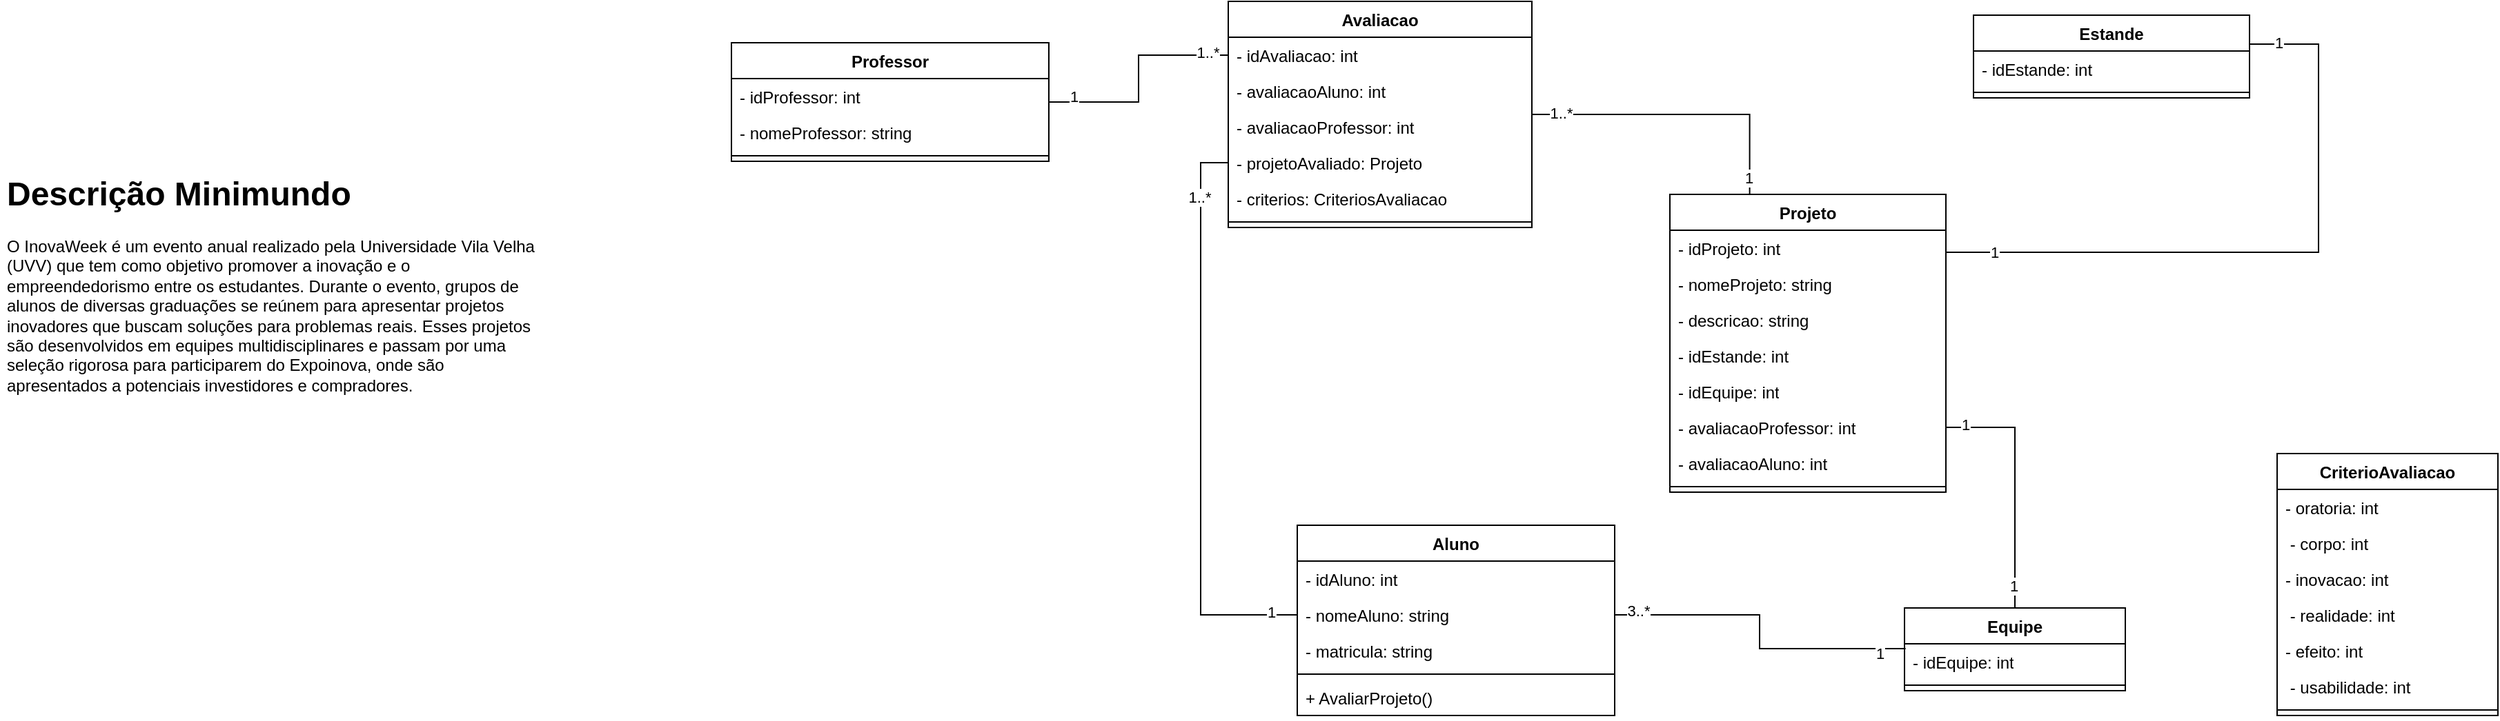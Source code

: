 <mxfile version="22.0.6" type="google">
  <diagram name="Página-1" id="2MZlGebIg1YkF9t_cd3e">
    <mxGraphModel grid="1" page="1" gridSize="10" guides="1" tooltips="1" connect="1" arrows="1" fold="1" pageScale="1" pageWidth="827" pageHeight="1169" math="0" shadow="0">
      <root>
        <mxCell id="0" />
        <mxCell id="1" parent="0" />
        <mxCell id="suD2bI5yTQh5f4GgapFc-1" value="&lt;h1&gt;Descrição Minimundo&lt;/h1&gt;&lt;div&gt;O InovaWeek é um evento anual realizado pela Universidade Vila Velha (UVV) que tem como objetivo promover a inovação e o empreendedorismo entre os estudantes. Durante o evento, grupos de alunos de diversas graduações se reúnem para apresentar projetos inovadores que buscam soluções para problemas reais. Esses projetos são desenvolvidos em equipes multidisciplinares e passam por uma seleção rigorosa para participarem do Expoinova, onde são apresentados a potenciais investidores e compradores.&lt;br&gt;&lt;/div&gt;" style="text;html=1;strokeColor=none;fillColor=none;spacing=5;spacingTop=-20;whiteSpace=wrap;overflow=hidden;rounded=0;" vertex="1" parent="1">
          <mxGeometry x="-1160" y="150" width="399" height="190" as="geometry" />
        </mxCell>
        <mxCell id="suD2bI5yTQh5f4GgapFc-10" value="Estande&lt;br&gt;" style="swimlane;fontStyle=1;align=center;verticalAlign=top;childLayout=stackLayout;horizontal=1;startSize=26;horizontalStack=0;resizeParent=1;resizeParentMax=0;resizeLast=0;collapsible=1;marginBottom=0;whiteSpace=wrap;html=1;" vertex="1" parent="1">
          <mxGeometry x="270" y="40" width="200" height="60" as="geometry" />
        </mxCell>
        <mxCell id="suD2bI5yTQh5f4GgapFc-11" value="- idEstande: int" style="text;strokeColor=none;fillColor=none;align=left;verticalAlign=top;spacingLeft=4;spacingRight=4;overflow=hidden;rotatable=0;points=[[0,0.5],[1,0.5]];portConstraint=eastwest;whiteSpace=wrap;html=1;" vertex="1" parent="suD2bI5yTQh5f4GgapFc-10">
          <mxGeometry y="26" width="200" height="26" as="geometry" />
        </mxCell>
        <mxCell id="suD2bI5yTQh5f4GgapFc-12" value="" style="line;strokeWidth=1;fillColor=none;align=left;verticalAlign=middle;spacingTop=-1;spacingLeft=3;spacingRight=3;rotatable=0;labelPosition=right;points=[];portConstraint=eastwest;strokeColor=inherit;" vertex="1" parent="suD2bI5yTQh5f4GgapFc-10">
          <mxGeometry y="52" width="200" height="8" as="geometry" />
        </mxCell>
        <mxCell id="suD2bI5yTQh5f4GgapFc-14" value="Avaliacao" style="swimlane;fontStyle=1;align=center;verticalAlign=top;childLayout=stackLayout;horizontal=1;startSize=26;horizontalStack=0;resizeParent=1;resizeParentMax=0;resizeLast=0;collapsible=1;marginBottom=0;whiteSpace=wrap;html=1;" vertex="1" parent="1">
          <mxGeometry x="-270" y="30" width="220" height="164" as="geometry" />
        </mxCell>
        <mxCell id="suD2bI5yTQh5f4GgapFc-15" value="- idAvaliacao: int&amp;nbsp;" style="text;strokeColor=none;fillColor=none;align=left;verticalAlign=top;spacingLeft=4;spacingRight=4;overflow=hidden;rotatable=0;points=[[0,0.5],[1,0.5]];portConstraint=eastwest;whiteSpace=wrap;html=1;" vertex="1" parent="suD2bI5yTQh5f4GgapFc-14">
          <mxGeometry y="26" width="220" height="26" as="geometry" />
        </mxCell>
        <mxCell id="vXD-PB0dY6vA-tMPGLoV-7" value="- avaliacaoAluno: int&amp;nbsp;&amp;nbsp;" style="text;strokeColor=none;fillColor=none;align=left;verticalAlign=top;spacingLeft=4;spacingRight=4;overflow=hidden;rotatable=0;points=[[0,0.5],[1,0.5]];portConstraint=eastwest;whiteSpace=wrap;html=1;" vertex="1" parent="suD2bI5yTQh5f4GgapFc-14">
          <mxGeometry y="52" width="220" height="26" as="geometry" />
        </mxCell>
        <mxCell id="d0LUO4ccCCU2CJOBtvT--72" value="- avaliacaoProfessor: int&amp;nbsp;&amp;nbsp;" style="text;strokeColor=none;fillColor=none;align=left;verticalAlign=top;spacingLeft=4;spacingRight=4;overflow=hidden;rotatable=0;points=[[0,0.5],[1,0.5]];portConstraint=eastwest;whiteSpace=wrap;html=1;" vertex="1" parent="suD2bI5yTQh5f4GgapFc-14">
          <mxGeometry y="78" width="220" height="26" as="geometry" />
        </mxCell>
        <mxCell id="d0LUO4ccCCU2CJOBtvT--49" value="- projetoAvaliado: Projeto" style="text;strokeColor=none;fillColor=none;align=left;verticalAlign=top;spacingLeft=4;spacingRight=4;overflow=hidden;rotatable=0;points=[[0,0.5],[1,0.5]];portConstraint=eastwest;whiteSpace=wrap;html=1;" vertex="1" parent="suD2bI5yTQh5f4GgapFc-14">
          <mxGeometry y="104" width="220" height="26" as="geometry" />
        </mxCell>
        <mxCell id="d0LUO4ccCCU2CJOBtvT--48" value="- criterios: CriteriosAvaliacao" style="text;strokeColor=none;fillColor=none;align=left;verticalAlign=top;spacingLeft=4;spacingRight=4;overflow=hidden;rotatable=0;points=[[0,0.5],[1,0.5]];portConstraint=eastwest;whiteSpace=wrap;html=1;" vertex="1" parent="suD2bI5yTQh5f4GgapFc-14">
          <mxGeometry y="130" width="220" height="26" as="geometry" />
        </mxCell>
        <mxCell id="suD2bI5yTQh5f4GgapFc-16" value="" style="line;strokeWidth=1;fillColor=none;align=left;verticalAlign=middle;spacingTop=-1;spacingLeft=3;spacingRight=3;rotatable=0;labelPosition=right;points=[];portConstraint=eastwest;strokeColor=inherit;" vertex="1" parent="suD2bI5yTQh5f4GgapFc-14">
          <mxGeometry y="156" width="220" height="8" as="geometry" />
        </mxCell>
        <mxCell id="vXD-PB0dY6vA-tMPGLoV-29" value="CriterioAvaliacao" style="swimlane;fontStyle=1;align=center;verticalAlign=top;childLayout=stackLayout;horizontal=1;startSize=26;horizontalStack=0;resizeParent=1;resizeParentMax=0;resizeLast=0;collapsible=1;marginBottom=0;whiteSpace=wrap;html=1;" vertex="1" parent="1">
          <mxGeometry x="490" y="358" width="160" height="190" as="geometry" />
        </mxCell>
        <mxCell id="vXD-PB0dY6vA-tMPGLoV-30" value="- oratoria: int&amp;nbsp;" style="text;strokeColor=none;fillColor=none;align=left;verticalAlign=top;spacingLeft=4;spacingRight=4;overflow=hidden;rotatable=0;points=[[0,0.5],[1,0.5]];portConstraint=eastwest;whiteSpace=wrap;html=1;" vertex="1" parent="vXD-PB0dY6vA-tMPGLoV-29">
          <mxGeometry y="26" width="160" height="26" as="geometry" />
        </mxCell>
        <mxCell id="vXD-PB0dY6vA-tMPGLoV-31" value="&amp;nbsp;- corpo: int&amp;nbsp; &amp;nbsp; &amp;nbsp; &amp;nbsp;" style="text;strokeColor=none;fillColor=none;align=left;verticalAlign=top;spacingLeft=4;spacingRight=4;overflow=hidden;rotatable=0;points=[[0,0.5],[1,0.5]];portConstraint=eastwest;whiteSpace=wrap;html=1;" vertex="1" parent="vXD-PB0dY6vA-tMPGLoV-29">
          <mxGeometry y="52" width="160" height="26" as="geometry" />
        </mxCell>
        <mxCell id="d0LUO4ccCCU2CJOBtvT--43" value="- inovacao: int&amp;nbsp;" style="text;strokeColor=none;fillColor=none;align=left;verticalAlign=top;spacingLeft=4;spacingRight=4;overflow=hidden;rotatable=0;points=[[0,0.5],[1,0.5]];portConstraint=eastwest;whiteSpace=wrap;html=1;" vertex="1" parent="vXD-PB0dY6vA-tMPGLoV-29">
          <mxGeometry y="78" width="160" height="26" as="geometry" />
        </mxCell>
        <mxCell id="d0LUO4ccCCU2CJOBtvT--45" value="&amp;nbsp;- realidade: int&amp;nbsp;" style="text;strokeColor=none;fillColor=none;align=left;verticalAlign=top;spacingLeft=4;spacingRight=4;overflow=hidden;rotatable=0;points=[[0,0.5],[1,0.5]];portConstraint=eastwest;whiteSpace=wrap;html=1;" vertex="1" parent="vXD-PB0dY6vA-tMPGLoV-29">
          <mxGeometry y="104" width="160" height="26" as="geometry" />
        </mxCell>
        <mxCell id="d0LUO4ccCCU2CJOBtvT--44" value="- efeito: int&amp;nbsp; &amp;nbsp;" style="text;strokeColor=none;fillColor=none;align=left;verticalAlign=top;spacingLeft=4;spacingRight=4;overflow=hidden;rotatable=0;points=[[0,0.5],[1,0.5]];portConstraint=eastwest;whiteSpace=wrap;html=1;" vertex="1" parent="vXD-PB0dY6vA-tMPGLoV-29">
          <mxGeometry y="130" width="160" height="26" as="geometry" />
        </mxCell>
        <mxCell id="d0LUO4ccCCU2CJOBtvT--42" value="&amp;nbsp;- usabilidade: int&amp;nbsp;" style="text;strokeColor=none;fillColor=none;align=left;verticalAlign=top;spacingLeft=4;spacingRight=4;overflow=hidden;rotatable=0;points=[[0,0.5],[1,0.5]];portConstraint=eastwest;whiteSpace=wrap;html=1;" vertex="1" parent="vXD-PB0dY6vA-tMPGLoV-29">
          <mxGeometry y="156" width="160" height="26" as="geometry" />
        </mxCell>
        <mxCell id="vXD-PB0dY6vA-tMPGLoV-33" value="" style="line;strokeWidth=1;fillColor=none;align=left;verticalAlign=middle;spacingTop=-1;spacingLeft=3;spacingRight=3;rotatable=0;labelPosition=right;points=[];portConstraint=eastwest;strokeColor=inherit;" vertex="1" parent="vXD-PB0dY6vA-tMPGLoV-29">
          <mxGeometry y="182" width="160" height="8" as="geometry" />
        </mxCell>
        <mxCell id="d0LUO4ccCCU2CJOBtvT--6" value="Projeto" style="swimlane;fontStyle=1;align=center;verticalAlign=top;childLayout=stackLayout;horizontal=1;startSize=26;horizontalStack=0;resizeParent=1;resizeParentMax=0;resizeLast=0;collapsible=1;marginBottom=0;whiteSpace=wrap;html=1;" vertex="1" parent="1">
          <mxGeometry x="50" y="170" width="200" height="216" as="geometry" />
        </mxCell>
        <mxCell id="d0LUO4ccCCU2CJOBtvT--10" value="- idProjeto: int&amp;nbsp; &amp;nbsp;" style="text;strokeColor=none;fillColor=none;align=left;verticalAlign=top;spacingLeft=4;spacingRight=4;overflow=hidden;rotatable=0;points=[[0,0.5],[1,0.5]];portConstraint=eastwest;whiteSpace=wrap;html=1;" vertex="1" parent="d0LUO4ccCCU2CJOBtvT--6">
          <mxGeometry y="26" width="200" height="26" as="geometry" />
        </mxCell>
        <mxCell id="d0LUO4ccCCU2CJOBtvT--11" value="- nomeProjeto: string&amp;nbsp;" style="text;strokeColor=none;fillColor=none;align=left;verticalAlign=top;spacingLeft=4;spacingRight=4;overflow=hidden;rotatable=0;points=[[0,0.5],[1,0.5]];portConstraint=eastwest;whiteSpace=wrap;html=1;" vertex="1" parent="d0LUO4ccCCU2CJOBtvT--6">
          <mxGeometry y="52" width="200" height="26" as="geometry" />
        </mxCell>
        <mxCell id="d0LUO4ccCCU2CJOBtvT--12" value="- descricao: string&amp;nbsp;" style="text;strokeColor=none;fillColor=none;align=left;verticalAlign=top;spacingLeft=4;spacingRight=4;overflow=hidden;rotatable=0;points=[[0,0.5],[1,0.5]];portConstraint=eastwest;whiteSpace=wrap;html=1;" vertex="1" parent="d0LUO4ccCCU2CJOBtvT--6">
          <mxGeometry y="78" width="200" height="26" as="geometry" />
        </mxCell>
        <mxCell id="d0LUO4ccCCU2CJOBtvT--85" value="- idEstande: int" style="text;strokeColor=none;fillColor=none;align=left;verticalAlign=top;spacingLeft=4;spacingRight=4;overflow=hidden;rotatable=0;points=[[0,0.5],[1,0.5]];portConstraint=eastwest;whiteSpace=wrap;html=1;" vertex="1" parent="d0LUO4ccCCU2CJOBtvT--6">
          <mxGeometry y="104" width="200" height="26" as="geometry" />
        </mxCell>
        <mxCell id="d0LUO4ccCCU2CJOBtvT--91" value="- idEquipe: int" style="text;strokeColor=none;fillColor=none;align=left;verticalAlign=top;spacingLeft=4;spacingRight=4;overflow=hidden;rotatable=0;points=[[0,0.5],[1,0.5]];portConstraint=eastwest;whiteSpace=wrap;html=1;" vertex="1" parent="d0LUO4ccCCU2CJOBtvT--6">
          <mxGeometry y="130" width="200" height="26" as="geometry" />
        </mxCell>
        <mxCell id="d0LUO4ccCCU2CJOBtvT--92" value="- avaliacaoProfessor: int" style="text;strokeColor=none;fillColor=none;align=left;verticalAlign=top;spacingLeft=4;spacingRight=4;overflow=hidden;rotatable=0;points=[[0,0.5],[1,0.5]];portConstraint=eastwest;whiteSpace=wrap;html=1;" vertex="1" parent="d0LUO4ccCCU2CJOBtvT--6">
          <mxGeometry y="156" width="200" height="26" as="geometry" />
        </mxCell>
        <mxCell id="d0LUO4ccCCU2CJOBtvT--7" value="- avaliacaoAluno: int" style="text;strokeColor=none;fillColor=none;align=left;verticalAlign=top;spacingLeft=4;spacingRight=4;overflow=hidden;rotatable=0;points=[[0,0.5],[1,0.5]];portConstraint=eastwest;whiteSpace=wrap;html=1;" vertex="1" parent="d0LUO4ccCCU2CJOBtvT--6">
          <mxGeometry y="182" width="200" height="26" as="geometry" />
        </mxCell>
        <mxCell id="d0LUO4ccCCU2CJOBtvT--8" value="" style="line;strokeWidth=1;fillColor=none;align=left;verticalAlign=middle;spacingTop=-1;spacingLeft=3;spacingRight=3;rotatable=0;labelPosition=right;points=[];portConstraint=eastwest;strokeColor=inherit;" vertex="1" parent="d0LUO4ccCCU2CJOBtvT--6">
          <mxGeometry y="208" width="200" height="8" as="geometry" />
        </mxCell>
        <mxCell id="d0LUO4ccCCU2CJOBtvT--14" value="Aluno" style="swimlane;fontStyle=1;align=center;verticalAlign=top;childLayout=stackLayout;horizontal=1;startSize=26;horizontalStack=0;resizeParent=1;resizeParentMax=0;resizeLast=0;collapsible=1;marginBottom=0;whiteSpace=wrap;html=1;" vertex="1" parent="1">
          <mxGeometry x="-220" y="410" width="230" height="138" as="geometry" />
        </mxCell>
        <mxCell id="d0LUO4ccCCU2CJOBtvT--15" value="- idAluno: int&amp;nbsp; &amp;nbsp; &amp;nbsp;" style="text;strokeColor=none;fillColor=none;align=left;verticalAlign=top;spacingLeft=4;spacingRight=4;overflow=hidden;rotatable=0;points=[[0,0.5],[1,0.5]];portConstraint=eastwest;whiteSpace=wrap;html=1;" vertex="1" parent="d0LUO4ccCCU2CJOBtvT--14">
          <mxGeometry y="26" width="230" height="26" as="geometry" />
        </mxCell>
        <mxCell id="d0LUO4ccCCU2CJOBtvT--16" value="- nomeAluno: string&amp;nbsp;" style="text;strokeColor=none;fillColor=none;align=left;verticalAlign=top;spacingLeft=4;spacingRight=4;overflow=hidden;rotatable=0;points=[[0,0.5],[1,0.5]];portConstraint=eastwest;whiteSpace=wrap;html=1;" vertex="1" parent="d0LUO4ccCCU2CJOBtvT--14">
          <mxGeometry y="52" width="230" height="26" as="geometry" />
        </mxCell>
        <mxCell id="d0LUO4ccCCU2CJOBtvT--17" value="- matricula: string" style="text;strokeColor=none;fillColor=none;align=left;verticalAlign=top;spacingLeft=4;spacingRight=4;overflow=hidden;rotatable=0;points=[[0,0.5],[1,0.5]];portConstraint=eastwest;whiteSpace=wrap;html=1;" vertex="1" parent="d0LUO4ccCCU2CJOBtvT--14">
          <mxGeometry y="78" width="230" height="26" as="geometry" />
        </mxCell>
        <mxCell id="d0LUO4ccCCU2CJOBtvT--19" value="" style="line;strokeWidth=1;fillColor=none;align=left;verticalAlign=middle;spacingTop=-1;spacingLeft=3;spacingRight=3;rotatable=0;labelPosition=right;points=[];portConstraint=eastwest;strokeColor=inherit;" vertex="1" parent="d0LUO4ccCCU2CJOBtvT--14">
          <mxGeometry y="104" width="230" height="8" as="geometry" />
        </mxCell>
        <mxCell id="d0LUO4ccCCU2CJOBtvT--20" value="+ AvaliarProjeto()" style="text;strokeColor=none;fillColor=none;align=left;verticalAlign=top;spacingLeft=4;spacingRight=4;overflow=hidden;rotatable=0;points=[[0,0.5],[1,0.5]];portConstraint=eastwest;whiteSpace=wrap;html=1;" vertex="1" parent="d0LUO4ccCCU2CJOBtvT--14">
          <mxGeometry y="112" width="230" height="26" as="geometry" />
        </mxCell>
        <mxCell id="d0LUO4ccCCU2CJOBtvT--97" style="edgeStyle=orthogonalEdgeStyle;rounded=0;orthogonalLoop=1;jettySize=auto;html=1;entryX=0;entryY=0.5;entryDx=0;entryDy=0;endArrow=none;endFill=0;" edge="1" parent="1" source="d0LUO4ccCCU2CJOBtvT--35" target="suD2bI5yTQh5f4GgapFc-15">
          <mxGeometry relative="1" as="geometry" />
        </mxCell>
        <mxCell id="d0LUO4ccCCU2CJOBtvT--98" value="1..*" style="edgeLabel;html=1;align=center;verticalAlign=middle;resizable=0;points=[];" connectable="0" vertex="1" parent="d0LUO4ccCCU2CJOBtvT--97">
          <mxGeometry x="0.81" y="2" relative="1" as="geometry">
            <mxPoint as="offset" />
          </mxGeometry>
        </mxCell>
        <mxCell id="d0LUO4ccCCU2CJOBtvT--99" value="1" style="edgeLabel;html=1;align=center;verticalAlign=middle;resizable=0;points=[];" connectable="0" vertex="1" parent="d0LUO4ccCCU2CJOBtvT--97">
          <mxGeometry x="-0.792" y="4" relative="1" as="geometry">
            <mxPoint x="1" as="offset" />
          </mxGeometry>
        </mxCell>
        <mxCell id="d0LUO4ccCCU2CJOBtvT--35" value="Professor" style="swimlane;fontStyle=1;align=center;verticalAlign=top;childLayout=stackLayout;horizontal=1;startSize=26;horizontalStack=0;resizeParent=1;resizeParentMax=0;resizeLast=0;collapsible=1;marginBottom=0;whiteSpace=wrap;html=1;" vertex="1" parent="1">
          <mxGeometry x="-630" y="60" width="230" height="86" as="geometry" />
        </mxCell>
        <mxCell id="d0LUO4ccCCU2CJOBtvT--36" value="- idProfessor: int&amp;nbsp;" style="text;strokeColor=none;fillColor=none;align=left;verticalAlign=top;spacingLeft=4;spacingRight=4;overflow=hidden;rotatable=0;points=[[0,0.5],[1,0.5]];portConstraint=eastwest;whiteSpace=wrap;html=1;" vertex="1" parent="d0LUO4ccCCU2CJOBtvT--35">
          <mxGeometry y="26" width="230" height="26" as="geometry" />
        </mxCell>
        <mxCell id="d0LUO4ccCCU2CJOBtvT--37" value="- nomeProfessor: string&amp;nbsp;" style="text;strokeColor=none;fillColor=none;align=left;verticalAlign=top;spacingLeft=4;spacingRight=4;overflow=hidden;rotatable=0;points=[[0,0.5],[1,0.5]];portConstraint=eastwest;whiteSpace=wrap;html=1;" vertex="1" parent="d0LUO4ccCCU2CJOBtvT--35">
          <mxGeometry y="52" width="230" height="26" as="geometry" />
        </mxCell>
        <mxCell id="d0LUO4ccCCU2CJOBtvT--40" value="" style="line;strokeWidth=1;fillColor=none;align=left;verticalAlign=middle;spacingTop=-1;spacingLeft=3;spacingRight=3;rotatable=0;labelPosition=right;points=[];portConstraint=eastwest;strokeColor=inherit;" vertex="1" parent="d0LUO4ccCCU2CJOBtvT--35">
          <mxGeometry y="78" width="230" height="8" as="geometry" />
        </mxCell>
        <mxCell id="d0LUO4ccCCU2CJOBtvT--50" style="edgeStyle=orthogonalEdgeStyle;rounded=0;orthogonalLoop=1;jettySize=auto;html=1;endArrow=none;endFill=0;entryX=1;entryY=0.25;entryDx=0;entryDy=0;exitX=1;exitY=0.5;exitDx=0;exitDy=0;" edge="1" parent="1" source="d0LUO4ccCCU2CJOBtvT--10" target="suD2bI5yTQh5f4GgapFc-10">
          <mxGeometry relative="1" as="geometry">
            <mxPoint x="260" y="212" as="sourcePoint" />
            <mxPoint x="480" y="61.0" as="targetPoint" />
            <Array as="points">
              <mxPoint x="250" y="212" />
              <mxPoint x="520" y="212" />
              <mxPoint x="520" y="61" />
              <mxPoint x="470" y="61" />
            </Array>
          </mxGeometry>
        </mxCell>
        <mxCell id="d0LUO4ccCCU2CJOBtvT--51" value="1" style="edgeLabel;html=1;align=center;verticalAlign=middle;resizable=0;points=[];" connectable="0" vertex="1" parent="d0LUO4ccCCU2CJOBtvT--50">
          <mxGeometry x="-0.872" relative="1" as="geometry">
            <mxPoint x="7" as="offset" />
          </mxGeometry>
        </mxCell>
        <mxCell id="d0LUO4ccCCU2CJOBtvT--56" value="1" style="edgeLabel;html=1;align=center;verticalAlign=middle;resizable=0;points=[];" connectable="0" vertex="1" parent="d0LUO4ccCCU2CJOBtvT--50">
          <mxGeometry x="0.919" y="-1" relative="1" as="geometry">
            <mxPoint x="7" as="offset" />
          </mxGeometry>
        </mxCell>
        <mxCell id="d0LUO4ccCCU2CJOBtvT--95" style="edgeStyle=orthogonalEdgeStyle;rounded=0;orthogonalLoop=1;jettySize=auto;html=1;entryX=1;entryY=0.5;entryDx=0;entryDy=0;endArrow=none;endFill=0;" edge="1" parent="1" source="d0LUO4ccCCU2CJOBtvT--74" target="d0LUO4ccCCU2CJOBtvT--92">
          <mxGeometry relative="1" as="geometry" />
        </mxCell>
        <mxCell id="d0LUO4ccCCU2CJOBtvT--106" value="1" style="edgeLabel;html=1;align=center;verticalAlign=middle;resizable=0;points=[];" connectable="0" vertex="1" parent="d0LUO4ccCCU2CJOBtvT--95">
          <mxGeometry x="0.849" y="-2" relative="1" as="geometry">
            <mxPoint as="offset" />
          </mxGeometry>
        </mxCell>
        <mxCell id="d0LUO4ccCCU2CJOBtvT--107" value="1" style="edgeLabel;html=1;align=center;verticalAlign=middle;resizable=0;points=[];" connectable="0" vertex="1" parent="d0LUO4ccCCU2CJOBtvT--95">
          <mxGeometry x="-0.816" y="1" relative="1" as="geometry">
            <mxPoint as="offset" />
          </mxGeometry>
        </mxCell>
        <mxCell id="d0LUO4ccCCU2CJOBtvT--74" value="Equipe" style="swimlane;fontStyle=1;align=center;verticalAlign=top;childLayout=stackLayout;horizontal=1;startSize=26;horizontalStack=0;resizeParent=1;resizeParentMax=0;resizeLast=0;collapsible=1;marginBottom=0;whiteSpace=wrap;html=1;" vertex="1" parent="1">
          <mxGeometry x="220" y="470" width="160" height="60" as="geometry" />
        </mxCell>
        <mxCell id="d0LUO4ccCCU2CJOBtvT--75" value="- idEquipe: int" style="text;strokeColor=none;fillColor=none;align=left;verticalAlign=top;spacingLeft=4;spacingRight=4;overflow=hidden;rotatable=0;points=[[0,0.5],[1,0.5]];portConstraint=eastwest;whiteSpace=wrap;html=1;" vertex="1" parent="d0LUO4ccCCU2CJOBtvT--74">
          <mxGeometry y="26" width="160" height="26" as="geometry" />
        </mxCell>
        <mxCell id="d0LUO4ccCCU2CJOBtvT--76" value="" style="line;strokeWidth=1;fillColor=none;align=left;verticalAlign=middle;spacingTop=-1;spacingLeft=3;spacingRight=3;rotatable=0;labelPosition=right;points=[];portConstraint=eastwest;strokeColor=inherit;" vertex="1" parent="d0LUO4ccCCU2CJOBtvT--74">
          <mxGeometry y="52" width="160" height="8" as="geometry" />
        </mxCell>
        <mxCell id="d0LUO4ccCCU2CJOBtvT--88" style="edgeStyle=orthogonalEdgeStyle;rounded=0;orthogonalLoop=1;jettySize=auto;html=1;entryX=0.289;entryY=0.001;entryDx=0;entryDy=0;entryPerimeter=0;endArrow=none;endFill=0;" edge="1" parent="1" source="suD2bI5yTQh5f4GgapFc-14" target="d0LUO4ccCCU2CJOBtvT--6">
          <mxGeometry relative="1" as="geometry" />
        </mxCell>
        <mxCell id="d0LUO4ccCCU2CJOBtvT--100" value="1..*" style="edgeLabel;html=1;align=center;verticalAlign=middle;resizable=0;points=[];" connectable="0" vertex="1" parent="d0LUO4ccCCU2CJOBtvT--88">
          <mxGeometry x="-0.805" y="1" relative="1" as="geometry">
            <mxPoint as="offset" />
          </mxGeometry>
        </mxCell>
        <mxCell id="d0LUO4ccCCU2CJOBtvT--101" value="1" style="edgeLabel;html=1;align=center;verticalAlign=middle;resizable=0;points=[];" connectable="0" vertex="1" parent="d0LUO4ccCCU2CJOBtvT--88">
          <mxGeometry x="0.883" y="-1" relative="1" as="geometry">
            <mxPoint as="offset" />
          </mxGeometry>
        </mxCell>
        <mxCell id="d0LUO4ccCCU2CJOBtvT--94" style="edgeStyle=orthogonalEdgeStyle;rounded=0;orthogonalLoop=1;jettySize=auto;html=1;entryX=0.005;entryY=0.135;entryDx=0;entryDy=0;entryPerimeter=0;endArrow=none;endFill=0;" edge="1" parent="1" source="d0LUO4ccCCU2CJOBtvT--16" target="d0LUO4ccCCU2CJOBtvT--75">
          <mxGeometry relative="1" as="geometry" />
        </mxCell>
        <mxCell id="d0LUO4ccCCU2CJOBtvT--104" value="1" style="edgeLabel;html=1;align=center;verticalAlign=middle;resizable=0;points=[];" connectable="0" vertex="1" parent="d0LUO4ccCCU2CJOBtvT--94">
          <mxGeometry x="0.837" y="-3" relative="1" as="geometry">
            <mxPoint as="offset" />
          </mxGeometry>
        </mxCell>
        <mxCell id="d0LUO4ccCCU2CJOBtvT--105" value="3..*" style="edgeLabel;html=1;align=center;verticalAlign=middle;resizable=0;points=[];" connectable="0" vertex="1" parent="d0LUO4ccCCU2CJOBtvT--94">
          <mxGeometry x="-0.857" y="3" relative="1" as="geometry">
            <mxPoint as="offset" />
          </mxGeometry>
        </mxCell>
        <mxCell id="d0LUO4ccCCU2CJOBtvT--96" style="edgeStyle=orthogonalEdgeStyle;rounded=0;orthogonalLoop=1;jettySize=auto;html=1;entryX=0;entryY=0.5;entryDx=0;entryDy=0;endArrow=none;endFill=0;" edge="1" parent="1" source="d0LUO4ccCCU2CJOBtvT--16" target="d0LUO4ccCCU2CJOBtvT--49">
          <mxGeometry relative="1" as="geometry">
            <mxPoint x="-300" y="150" as="targetPoint" />
          </mxGeometry>
        </mxCell>
        <mxCell id="d0LUO4ccCCU2CJOBtvT--102" value="1..*" style="edgeLabel;html=1;align=center;verticalAlign=middle;resizable=0;points=[];" connectable="0" vertex="1" parent="d0LUO4ccCCU2CJOBtvT--96">
          <mxGeometry x="0.788" y="1" relative="1" as="geometry">
            <mxPoint as="offset" />
          </mxGeometry>
        </mxCell>
        <mxCell id="d0LUO4ccCCU2CJOBtvT--103" value="1" style="edgeLabel;html=1;align=center;verticalAlign=middle;resizable=0;points=[];" connectable="0" vertex="1" parent="d0LUO4ccCCU2CJOBtvT--96">
          <mxGeometry x="-0.912" y="-2" relative="1" as="geometry">
            <mxPoint x="-1" as="offset" />
          </mxGeometry>
        </mxCell>
      </root>
    </mxGraphModel>
  </diagram>
</mxfile>

